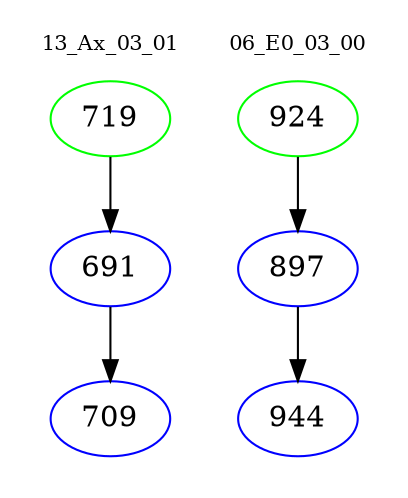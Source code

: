 digraph{
subgraph cluster_0 {
color = white
label = "13_Ax_03_01";
fontsize=10;
T0_719 [label="719", color="green"]
T0_719 -> T0_691 [color="black"]
T0_691 [label="691", color="blue"]
T0_691 -> T0_709 [color="black"]
T0_709 [label="709", color="blue"]
}
subgraph cluster_1 {
color = white
label = "06_E0_03_00";
fontsize=10;
T1_924 [label="924", color="green"]
T1_924 -> T1_897 [color="black"]
T1_897 [label="897", color="blue"]
T1_897 -> T1_944 [color="black"]
T1_944 [label="944", color="blue"]
}
}
